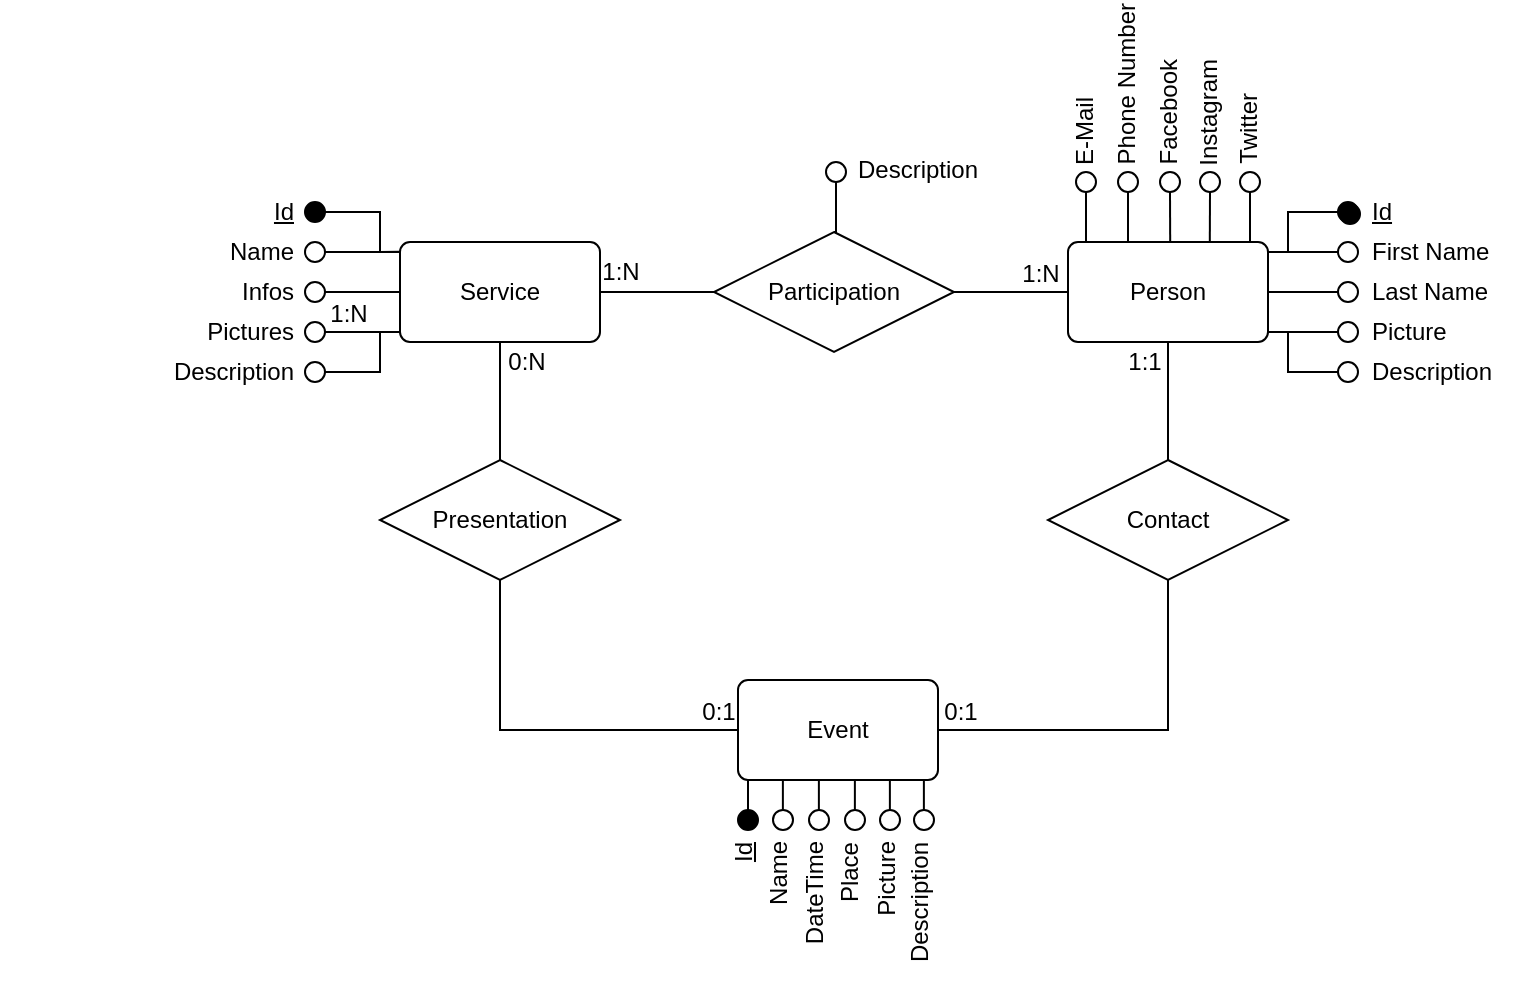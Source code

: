 <mxfile version="12.9.13" type="github">
  <diagram id="yY8FP1khCgJvJXXbFNSa" name="Page-1">
    <mxGraphModel dx="1367" dy="301" grid="1" gridSize="1" guides="1" tooltips="1" connect="1" arrows="1" fold="1" page="1" pageScale="1" pageWidth="850" pageHeight="1100" math="0" shadow="0">
      <root>
        <mxCell id="0" />
        <mxCell id="1" parent="0" />
        <mxCell id="Hg1yuA1bv0Kx8vVud3k1-56" value="" style="group" parent="1" vertex="1" connectable="0">
          <mxGeometry x="384" y="370" width="230" height="100" as="geometry" />
        </mxCell>
        <mxCell id="Hg1yuA1bv0Kx8vVud3k1-54" value="" style="group" parent="Hg1yuA1bv0Kx8vVud3k1-56" vertex="1" connectable="0">
          <mxGeometry width="230" height="100" as="geometry" />
        </mxCell>
        <mxCell id="Hg1yuA1bv0Kx8vVud3k1-52" value="" style="group;container=1;" parent="Hg1yuA1bv0Kx8vVud3k1-54" vertex="1" connectable="0">
          <mxGeometry width="230" height="100" as="geometry" />
        </mxCell>
        <mxCell id="Hg1yuA1bv0Kx8vVud3k1-2" value="Person" style="rounded=1;arcSize=10;whiteSpace=wrap;html=1;align=center;" parent="Hg1yuA1bv0Kx8vVud3k1-52" vertex="1">
          <mxGeometry y="25" width="100" height="50" as="geometry" />
        </mxCell>
        <mxCell id="Hg1yuA1bv0Kx8vVud3k1-50" value="" style="group" parent="Hg1yuA1bv0Kx8vVud3k1-52" vertex="1" connectable="0">
          <mxGeometry x="100" width="130" height="100" as="geometry" />
        </mxCell>
        <mxCell id="Hg1yuA1bv0Kx8vVud3k1-48" value="" style="group" parent="Hg1yuA1bv0Kx8vVud3k1-50" vertex="1" connectable="0">
          <mxGeometry x="35" width="95" height="100" as="geometry" />
        </mxCell>
        <mxCell id="Hg1yuA1bv0Kx8vVud3k1-33" value="" style="group" parent="Hg1yuA1bv0Kx8vVud3k1-48" vertex="1" connectable="0">
          <mxGeometry y="40" width="85" height="20" as="geometry" />
        </mxCell>
        <mxCell id="Hg1yuA1bv0Kx8vVud3k1-23" value="" style="ellipse;whiteSpace=wrap;html=1;aspect=fixed;" parent="Hg1yuA1bv0Kx8vVud3k1-33" vertex="1">
          <mxGeometry y="5" width="10" height="10" as="geometry" />
        </mxCell>
        <mxCell id="Hg1yuA1bv0Kx8vVud3k1-24" value="Last Name" style="text;html=1;align=left;verticalAlign=middle;resizable=0;points=[];autosize=1;" parent="Hg1yuA1bv0Kx8vVud3k1-33" vertex="1">
          <mxGeometry x="15" y="1" width="67" height="18" as="geometry" />
        </mxCell>
        <mxCell id="Hg1yuA1bv0Kx8vVud3k1-37" value="" style="group" parent="Hg1yuA1bv0Kx8vVud3k1-48" vertex="1" connectable="0">
          <mxGeometry y="60" width="85" height="20" as="geometry" />
        </mxCell>
        <mxCell id="Hg1yuA1bv0Kx8vVud3k1-25" value="" style="ellipse;whiteSpace=wrap;html=1;aspect=fixed;" parent="Hg1yuA1bv0Kx8vVud3k1-37" vertex="1">
          <mxGeometry y="5" width="10" height="10" as="geometry" />
        </mxCell>
        <mxCell id="Hg1yuA1bv0Kx8vVud3k1-27" value="Picture" style="text;html=1;align=left;verticalAlign=middle;resizable=0;points=[];autosize=1;" parent="Hg1yuA1bv0Kx8vVud3k1-37" vertex="1">
          <mxGeometry x="15" y="1" width="47" height="18" as="geometry" />
        </mxCell>
        <mxCell id="Hg1yuA1bv0Kx8vVud3k1-38" value="" style="group" parent="Hg1yuA1bv0Kx8vVud3k1-48" vertex="1" connectable="0">
          <mxGeometry y="80" width="95" height="20" as="geometry" />
        </mxCell>
        <mxCell id="Hg1yuA1bv0Kx8vVud3k1-28" value="" style="ellipse;whiteSpace=wrap;html=1;aspect=fixed;" parent="Hg1yuA1bv0Kx8vVud3k1-38" vertex="1">
          <mxGeometry y="5" width="10" height="10" as="geometry" />
        </mxCell>
        <mxCell id="Hg1yuA1bv0Kx8vVud3k1-29" value="Description" style="text;html=1;align=left;verticalAlign=middle;resizable=0;points=[];autosize=1;" parent="Hg1yuA1bv0Kx8vVud3k1-38" vertex="1">
          <mxGeometry x="15" width="80" height="20" as="geometry" />
        </mxCell>
        <mxCell id="Hg1yuA1bv0Kx8vVud3k1-55" value="" style="group" parent="Hg1yuA1bv0Kx8vVud3k1-48" vertex="1" connectable="0">
          <mxGeometry width="84" height="40" as="geometry" />
        </mxCell>
        <mxCell id="Hg1yuA1bv0Kx8vVud3k1-31" value="" style="group" parent="Hg1yuA1bv0Kx8vVud3k1-55" vertex="1" connectable="0">
          <mxGeometry width="45" height="20" as="geometry" />
        </mxCell>
        <mxCell id="Hg1yuA1bv0Kx8vVud3k1-9" value="&lt;u&gt;Id&lt;/u&gt;" style="text;html=1;align=left;verticalAlign=middle;resizable=0;points=[];autosize=1;" parent="Hg1yuA1bv0Kx8vVud3k1-31" vertex="1">
          <mxGeometry x="15" width="30" height="20" as="geometry" />
        </mxCell>
        <mxCell id="Hg1yuA1bv0Kx8vVud3k1-6" value="" style="ellipse;whiteSpace=wrap;html=1;aspect=fixed;fillColor=#000000;" parent="Hg1yuA1bv0Kx8vVud3k1-31" vertex="1">
          <mxGeometry y="5" width="10" height="10" as="geometry" />
        </mxCell>
        <mxCell id="Hg1yuA1bv0Kx8vVud3k1-32" value="" style="group" parent="Hg1yuA1bv0Kx8vVud3k1-55" vertex="1" connectable="0">
          <mxGeometry y="20" width="84" height="20" as="geometry" />
        </mxCell>
        <mxCell id="Hg1yuA1bv0Kx8vVud3k1-20" value="" style="ellipse;whiteSpace=wrap;html=1;aspect=fixed;" parent="Hg1yuA1bv0Kx8vVud3k1-32" vertex="1">
          <mxGeometry y="5" width="10" height="10" as="geometry" />
        </mxCell>
        <mxCell id="Hg1yuA1bv0Kx8vVud3k1-21" value="First Name" style="text;html=1;align=left;verticalAlign=middle;resizable=0;points=[];autosize=1;" parent="Hg1yuA1bv0Kx8vVud3k1-32" vertex="1">
          <mxGeometry x="15" y="1" width="69" height="18" as="geometry" />
        </mxCell>
        <mxCell id="Hg1yuA1bv0Kx8vVud3k1-49" value="" style="group" parent="Hg1yuA1bv0Kx8vVud3k1-50" vertex="1" connectable="0">
          <mxGeometry y="10" width="35.0" height="80" as="geometry" />
        </mxCell>
        <mxCell id="Hg1yuA1bv0Kx8vVud3k1-44" value="" style="endArrow=none;html=1;rounded=0;exitX=1;exitY=0.5;exitDx=0;exitDy=0;entryX=0;entryY=0.5;entryDx=0;entryDy=0;" parent="Hg1yuA1bv0Kx8vVud3k1-49" edge="1">
          <mxGeometry relative="1" as="geometry">
            <mxPoint y="59.96" as="sourcePoint" />
            <mxPoint x="35.0" y="59.96" as="targetPoint" />
          </mxGeometry>
        </mxCell>
        <mxCell id="Hg1yuA1bv0Kx8vVud3k1-30" value="" style="endArrow=none;html=1;rounded=0;entryX=0;entryY=0.5;entryDx=0;entryDy=0;exitX=1.001;exitY=0.1;exitDx=0;exitDy=0;exitPerimeter=0;" parent="Hg1yuA1bv0Kx8vVud3k1-52" source="Hg1yuA1bv0Kx8vVud3k1-2" target="Hg1yuA1bv0Kx8vVud3k1-6" edge="1">
          <mxGeometry relative="1" as="geometry">
            <mxPoint x="-10" y="105" as="sourcePoint" />
            <mxPoint x="120" y="5" as="targetPoint" />
            <Array as="points">
              <mxPoint x="110" y="30" />
              <mxPoint x="110" y="10" />
            </Array>
          </mxGeometry>
        </mxCell>
        <mxCell id="Hg1yuA1bv0Kx8vVud3k1-39" value="" style="endArrow=none;html=1;rounded=0;exitX=1.001;exitY=0.101;exitDx=0;exitDy=0;exitPerimeter=0;entryX=0;entryY=0.5;entryDx=0;entryDy=0;" parent="Hg1yuA1bv0Kx8vVud3k1-52" source="Hg1yuA1bv0Kx8vVud3k1-2" target="Hg1yuA1bv0Kx8vVud3k1-20" edge="1">
          <mxGeometry relative="1" as="geometry">
            <mxPoint x="110" y="45" as="sourcePoint" />
            <mxPoint x="134" y="30" as="targetPoint" />
            <Array as="points">
              <mxPoint x="110" y="30" />
            </Array>
          </mxGeometry>
        </mxCell>
        <mxCell id="Hg1yuA1bv0Kx8vVud3k1-43" value="" style="endArrow=none;html=1;rounded=0;exitX=1;exitY=0.5;exitDx=0;exitDy=0;entryX=0;entryY=0.5;entryDx=0;entryDy=0;" parent="Hg1yuA1bv0Kx8vVud3k1-52" source="Hg1yuA1bv0Kx8vVud3k1-2" target="Hg1yuA1bv0Kx8vVud3k1-23" edge="1">
          <mxGeometry relative="1" as="geometry">
            <mxPoint x="109.6" y="39.95" as="sourcePoint" />
            <mxPoint x="145.0" y="40" as="targetPoint" />
          </mxGeometry>
        </mxCell>
        <mxCell id="Hg1yuA1bv0Kx8vVud3k1-45" value="" style="endArrow=none;html=1;rounded=0;entryX=0;entryY=0.5;entryDx=0;entryDy=0;exitX=1;exitY=0.899;exitDx=0;exitDy=0;exitPerimeter=0;" parent="Hg1yuA1bv0Kx8vVud3k1-52" source="Hg1yuA1bv0Kx8vVud3k1-2" target="Hg1yuA1bv0Kx8vVud3k1-28" edge="1">
          <mxGeometry relative="1" as="geometry">
            <mxPoint x="120" y="75" as="sourcePoint" />
            <mxPoint x="145.0" y="79.96" as="targetPoint" />
            <Array as="points">
              <mxPoint x="110" y="70" />
              <mxPoint x="110" y="90" />
            </Array>
          </mxGeometry>
        </mxCell>
        <mxCell id="Hg1yuA1bv0Kx8vVud3k1-118" value="" style="group" parent="1" vertex="1" connectable="0">
          <mxGeometry x="-150" y="370" width="230" height="100" as="geometry" />
        </mxCell>
        <mxCell id="Hg1yuA1bv0Kx8vVud3k1-89" value="" style="group" parent="Hg1yuA1bv0Kx8vVud3k1-118" vertex="1" connectable="0">
          <mxGeometry width="230" height="100" as="geometry" />
        </mxCell>
        <mxCell id="Hg1yuA1bv0Kx8vVud3k1-90" value="" style="group" parent="Hg1yuA1bv0Kx8vVud3k1-89" vertex="1" connectable="0">
          <mxGeometry width="230" height="100" as="geometry" />
        </mxCell>
        <mxCell id="Hg1yuA1bv0Kx8vVud3k1-142" value="" style="group" parent="Hg1yuA1bv0Kx8vVud3k1-90" vertex="1" connectable="0">
          <mxGeometry x="67.5" width="95" height="100" as="geometry" />
        </mxCell>
        <mxCell id="Hg1yuA1bv0Kx8vVud3k1-127" value="" style="group" parent="Hg1yuA1bv0Kx8vVud3k1-142" vertex="1" connectable="0">
          <mxGeometry width="95" height="100" as="geometry" />
        </mxCell>
        <mxCell id="Hg1yuA1bv0Kx8vVud3k1-126" value="" style="group" parent="Hg1yuA1bv0Kx8vVud3k1-127" vertex="1" connectable="0">
          <mxGeometry y="80" width="95" height="20" as="geometry" />
        </mxCell>
        <mxCell id="Hg1yuA1bv0Kx8vVud3k1-102" value="" style="ellipse;whiteSpace=wrap;html=1;aspect=fixed;" parent="Hg1yuA1bv0Kx8vVud3k1-126" vertex="1">
          <mxGeometry x="85" y="5" width="10" height="10" as="geometry" />
        </mxCell>
        <mxCell id="Hg1yuA1bv0Kx8vVud3k1-103" value="Description" style="text;html=1;align=right;verticalAlign=middle;resizable=0;points=[];autosize=1;" parent="Hg1yuA1bv0Kx8vVud3k1-126" vertex="1">
          <mxGeometry width="80" height="20" as="geometry" />
        </mxCell>
        <mxCell id="Hg1yuA1bv0Kx8vVud3k1-141" value="" style="group" parent="Hg1yuA1bv0Kx8vVud3k1-127" vertex="1" connectable="0">
          <mxGeometry x="20" width="75" height="80" as="geometry" />
        </mxCell>
        <mxCell id="Hg1yuA1bv0Kx8vVud3k1-122" value="" style="group" parent="Hg1yuA1bv0Kx8vVud3k1-141" vertex="1" connectable="0">
          <mxGeometry x="10" y="20" width="65" height="20" as="geometry" />
        </mxCell>
        <mxCell id="Hg1yuA1bv0Kx8vVud3k1-110" value="Name" style="text;html=1;align=right;verticalAlign=middle;resizable=0;points=[];autosize=1;" parent="Hg1yuA1bv0Kx8vVud3k1-122" vertex="1">
          <mxGeometry width="50" height="20" as="geometry" />
        </mxCell>
        <mxCell id="Hg1yuA1bv0Kx8vVud3k1-140" value="" style="group" parent="Hg1yuA1bv0Kx8vVud3k1-122" vertex="1" connectable="0">
          <mxGeometry x="55" y="5" width="10" height="10" as="geometry" />
        </mxCell>
        <mxCell id="Hg1yuA1bv0Kx8vVud3k1-109" value="" style="ellipse;whiteSpace=wrap;html=1;aspect=fixed;" parent="Hg1yuA1bv0Kx8vVud3k1-140" vertex="1">
          <mxGeometry width="10" height="10" as="geometry" />
        </mxCell>
        <mxCell id="Hg1yuA1bv0Kx8vVud3k1-125" value="" style="group" parent="Hg1yuA1bv0Kx8vVud3k1-141" vertex="1" connectable="0">
          <mxGeometry y="60" width="75" height="20" as="geometry" />
        </mxCell>
        <mxCell id="Hg1yuA1bv0Kx8vVud3k1-99" value="" style="ellipse;whiteSpace=wrap;html=1;aspect=fixed;" parent="Hg1yuA1bv0Kx8vVud3k1-125" vertex="1">
          <mxGeometry x="65" y="5" width="10" height="10" as="geometry" />
        </mxCell>
        <mxCell id="Hg1yuA1bv0Kx8vVud3k1-100" value="Pictures" style="text;html=1;align=right;verticalAlign=middle;resizable=0;points=[];autosize=1;" parent="Hg1yuA1bv0Kx8vVud3k1-125" vertex="1">
          <mxGeometry width="60" height="20" as="geometry" />
        </mxCell>
        <mxCell id="Hg1yuA1bv0Kx8vVud3k1-137" value="" style="group" parent="Hg1yuA1bv0Kx8vVud3k1-141" vertex="1" connectable="0">
          <mxGeometry x="20" width="55" height="60" as="geometry" />
        </mxCell>
        <mxCell id="Hg1yuA1bv0Kx8vVud3k1-121" value="" style="group" parent="Hg1yuA1bv0Kx8vVud3k1-137" vertex="1" connectable="0">
          <mxGeometry x="10" width="45" height="20" as="geometry" />
        </mxCell>
        <mxCell id="Hg1yuA1bv0Kx8vVud3k1-106" value="&lt;u&gt;Id&lt;/u&gt;" style="text;html=1;align=right;verticalAlign=middle;resizable=0;points=[];autosize=1;" parent="Hg1yuA1bv0Kx8vVud3k1-121" vertex="1">
          <mxGeometry width="30" height="20" as="geometry" />
        </mxCell>
        <mxCell id="Hg1yuA1bv0Kx8vVud3k1-107" value="" style="ellipse;whiteSpace=wrap;html=1;aspect=fixed;fillColor=#000000;" parent="Hg1yuA1bv0Kx8vVud3k1-121" vertex="1">
          <mxGeometry x="35" y="5" width="10" height="10" as="geometry" />
        </mxCell>
        <mxCell id="Hg1yuA1bv0Kx8vVud3k1-123" value="" style="group" parent="Hg1yuA1bv0Kx8vVud3k1-137" vertex="1" connectable="0">
          <mxGeometry y="40" width="55" height="20" as="geometry" />
        </mxCell>
        <mxCell id="Hg1yuA1bv0Kx8vVud3k1-96" value="" style="ellipse;whiteSpace=wrap;html=1;aspect=fixed;" parent="Hg1yuA1bv0Kx8vVud3k1-123" vertex="1">
          <mxGeometry x="45" y="5" width="10" height="10" as="geometry" />
        </mxCell>
        <mxCell id="Hg1yuA1bv0Kx8vVud3k1-97" value="Infos" style="text;html=1;align=right;verticalAlign=middle;resizable=0;points=[];autosize=1;" parent="Hg1yuA1bv0Kx8vVud3k1-123" vertex="1">
          <mxGeometry width="40" height="20" as="geometry" />
        </mxCell>
        <mxCell id="Hg1yuA1bv0Kx8vVud3k1-92" value="Service" style="rounded=1;arcSize=10;whiteSpace=wrap;html=1;align=center;" parent="1" vertex="1">
          <mxGeometry x="50" y="395" width="100" height="50" as="geometry" />
        </mxCell>
        <mxCell id="Hg1yuA1bv0Kx8vVud3k1-129" value="" style="endArrow=none;html=1;rounded=0;exitX=1;exitY=0.5;exitDx=0;exitDy=0;entryX=0;entryY=0.1;entryDx=0;entryDy=0;entryPerimeter=0;" parent="1" source="Hg1yuA1bv0Kx8vVud3k1-109" target="Hg1yuA1bv0Kx8vVud3k1-92" edge="1">
          <mxGeometry relative="1" as="geometry">
            <mxPoint x="10" y="410" as="sourcePoint" />
            <mxPoint x="40" y="400" as="targetPoint" />
          </mxGeometry>
        </mxCell>
        <mxCell id="Hg1yuA1bv0Kx8vVud3k1-131" value="" style="endArrow=none;html=1;rounded=0;entryX=0;entryY=0.5;entryDx=0;entryDy=0;exitX=1;exitY=0.5;exitDx=0;exitDy=0;" parent="1" source="Hg1yuA1bv0Kx8vVud3k1-96" target="Hg1yuA1bv0Kx8vVud3k1-92" edge="1">
          <mxGeometry relative="1" as="geometry">
            <mxPoint x="-5" y="420" as="sourcePoint" />
            <mxPoint x="55" y="419.93" as="targetPoint" />
          </mxGeometry>
        </mxCell>
        <mxCell id="Hg1yuA1bv0Kx8vVud3k1-135" value="" style="endArrow=none;html=1;rounded=0;exitX=1;exitY=0.5;exitDx=0;exitDy=0;horizontal=0;entryX=0;entryY=0.899;entryDx=0;entryDy=0;entryPerimeter=0;" parent="1" source="Hg1yuA1bv0Kx8vVud3k1-102" target="Hg1yuA1bv0Kx8vVud3k1-92" edge="1">
          <mxGeometry relative="1" as="geometry">
            <mxPoint x="10" y="460" as="sourcePoint" />
            <mxPoint x="50" y="450" as="targetPoint" />
            <Array as="points">
              <mxPoint x="40" y="460" />
              <mxPoint x="40" y="440" />
            </Array>
          </mxGeometry>
        </mxCell>
        <mxCell id="Hg1yuA1bv0Kx8vVud3k1-132" value="" style="endArrow=none;html=1;rounded=0;exitX=1;exitY=0.5;exitDx=0;exitDy=0;" parent="1" source="Hg1yuA1bv0Kx8vVud3k1-99" edge="1">
          <mxGeometry relative="1" as="geometry">
            <mxPoint x="-5" y="440" as="sourcePoint" />
            <mxPoint x="40" y="440" as="targetPoint" />
          </mxGeometry>
        </mxCell>
        <mxCell id="F1gf2Cr57VOTkDUYjZcg-66" value="1:N" style="text;html=1;align=center;verticalAlign=middle;resizable=0;points=[];labelBackgroundColor=#ffffff;" parent="Hg1yuA1bv0Kx8vVud3k1-132" vertex="1" connectable="0">
          <mxGeometry x="-0.345" relative="1" as="geometry">
            <mxPoint x="2.5" y="-9" as="offset" />
          </mxGeometry>
        </mxCell>
        <mxCell id="Hg1yuA1bv0Kx8vVud3k1-139" value="" style="endArrow=none;html=1;rounded=0;exitX=1;exitY=0.5;exitDx=0;exitDy=0;entryX=-0.002;entryY=0.097;entryDx=0;entryDy=0;entryPerimeter=0;" parent="1" source="Hg1yuA1bv0Kx8vVud3k1-107" target="Hg1yuA1bv0Kx8vVud3k1-92" edge="1">
          <mxGeometry relative="1" as="geometry">
            <mxPoint x="20" y="380" as="sourcePoint" />
            <mxPoint x="180" y="380" as="targetPoint" />
            <Array as="points">
              <mxPoint x="40" y="380" />
              <mxPoint x="40" y="400" />
            </Array>
          </mxGeometry>
        </mxCell>
        <mxCell id="F1gf2Cr57VOTkDUYjZcg-46" style="edgeStyle=orthogonalEdgeStyle;rounded=0;orthogonalLoop=1;jettySize=auto;html=1;exitX=1;exitY=0.5;exitDx=0;exitDy=0;entryX=0;entryY=0.5;entryDx=0;entryDy=0;endArrow=none;endFill=0;" parent="1" source="F1gf2Cr57VOTkDUYjZcg-40" target="Hg1yuA1bv0Kx8vVud3k1-2" edge="1">
          <mxGeometry relative="1" as="geometry" />
        </mxCell>
        <mxCell id="F1gf2Cr57VOTkDUYjZcg-49" value="1:N" style="text;html=1;align=center;verticalAlign=middle;resizable=0;points=[];labelBackgroundColor=#ffffff;" parent="F1gf2Cr57VOTkDUYjZcg-46" vertex="1" connectable="0">
          <mxGeometry x="0.395" relative="1" as="geometry">
            <mxPoint x="2.25" y="-9" as="offset" />
          </mxGeometry>
        </mxCell>
        <mxCell id="F1gf2Cr57VOTkDUYjZcg-47" style="edgeStyle=orthogonalEdgeStyle;rounded=0;orthogonalLoop=1;jettySize=auto;html=1;exitX=0;exitY=0.5;exitDx=0;exitDy=0;entryX=1;entryY=0.5;entryDx=0;entryDy=0;endArrow=none;endFill=0;" parent="1" source="F1gf2Cr57VOTkDUYjZcg-40" target="Hg1yuA1bv0Kx8vVud3k1-92" edge="1">
          <mxGeometry relative="1" as="geometry" />
        </mxCell>
        <mxCell id="F1gf2Cr57VOTkDUYjZcg-52" value="1:N" style="text;html=1;align=center;verticalAlign=middle;resizable=0;points=[];labelBackgroundColor=#ffffff;" parent="F1gf2Cr57VOTkDUYjZcg-47" vertex="1" connectable="0">
          <mxGeometry x="0.175" relative="1" as="geometry">
            <mxPoint x="-13.5" y="-10" as="offset" />
          </mxGeometry>
        </mxCell>
        <mxCell id="iSLVSEU4eDrQ1vTNt0Q3-5" style="edgeStyle=orthogonalEdgeStyle;rounded=0;orthogonalLoop=1;jettySize=auto;html=1;exitX=0.5;exitY=0;exitDx=0;exitDy=0;entryX=0.5;entryY=1;entryDx=0;entryDy=0;endArrow=none;endFill=0;" edge="1" parent="1" source="F1gf2Cr57VOTkDUYjZcg-40" target="iSLVSEU4eDrQ1vTNt0Q3-3">
          <mxGeometry relative="1" as="geometry" />
        </mxCell>
        <mxCell id="F1gf2Cr57VOTkDUYjZcg-40" value="Participation" style="shape=rhombus;perimeter=rhombusPerimeter;whiteSpace=wrap;html=1;align=center;" parent="1" vertex="1">
          <mxGeometry x="207" y="390" width="120" height="60" as="geometry" />
        </mxCell>
        <mxCell id="F1gf2Cr57VOTkDUYjZcg-35" value="&lt;u&gt;Id&lt;/u&gt;" style="text;html=1;align=right;verticalAlign=middle;resizable=0;points=[];autosize=1;rotation=270;" parent="1" vertex="1">
          <mxGeometry x="212" y="694" width="20" height="20" as="geometry" />
        </mxCell>
        <mxCell id="F1gf2Cr57VOTkDUYjZcg-36" value="Name" style="text;html=1;align=right;verticalAlign=middle;resizable=0;points=[];autosize=1;rotation=270;" parent="1" vertex="1">
          <mxGeometry x="214.5" y="708.95" width="50" height="20" as="geometry" />
        </mxCell>
        <mxCell id="F1gf2Cr57VOTkDUYjZcg-37" value="DateTime" style="text;html=1;align=right;verticalAlign=middle;resizable=0;points=[];autosize=1;rotation=270;" parent="1" vertex="1">
          <mxGeometry x="226" y="716" width="63" height="19" as="geometry" />
        </mxCell>
        <mxCell id="F1gf2Cr57VOTkDUYjZcg-38" value="Place" style="text;html=1;align=right;verticalAlign=middle;resizable=0;points=[];autosize=1;rotation=270;" parent="1" vertex="1">
          <mxGeometry x="254.5" y="705" width="41" height="19" as="geometry" />
        </mxCell>
        <mxCell id="F1gf2Cr57VOTkDUYjZcg-39" value="Picture" style="text;html=1;align=right;verticalAlign=middle;resizable=0;points=[];autosize=1;rotation=270;" parent="1" vertex="1">
          <mxGeometry x="269" y="708" width="48" height="19" as="geometry" />
        </mxCell>
        <mxCell id="F1gf2Cr57VOTkDUYjZcg-54" style="edgeStyle=orthogonalEdgeStyle;rounded=0;orthogonalLoop=1;jettySize=auto;html=1;exitX=0.5;exitY=0;exitDx=0;exitDy=0;entryX=0.5;entryY=1;entryDx=0;entryDy=0;endArrow=none;endFill=0;" parent="1" source="F1gf2Cr57VOTkDUYjZcg-53" target="Hg1yuA1bv0Kx8vVud3k1-92" edge="1">
          <mxGeometry relative="1" as="geometry" />
        </mxCell>
        <mxCell id="F1gf2Cr57VOTkDUYjZcg-56" value="0:N" style="text;html=1;align=center;verticalAlign=middle;resizable=0;points=[];labelBackgroundColor=#ffffff;" parent="F1gf2Cr57VOTkDUYjZcg-54" vertex="1" connectable="0">
          <mxGeometry x="0.449" relative="1" as="geometry">
            <mxPoint x="13" y="-7.25" as="offset" />
          </mxGeometry>
        </mxCell>
        <mxCell id="F1gf2Cr57VOTkDUYjZcg-55" style="edgeStyle=orthogonalEdgeStyle;rounded=0;orthogonalLoop=1;jettySize=auto;html=1;exitX=0.5;exitY=1;exitDx=0;exitDy=0;entryX=0;entryY=0.5;entryDx=0;entryDy=0;endArrow=none;endFill=0;" parent="1" source="F1gf2Cr57VOTkDUYjZcg-53" target="F1gf2Cr57VOTkDUYjZcg-4" edge="1">
          <mxGeometry relative="1" as="geometry" />
        </mxCell>
        <mxCell id="F1gf2Cr57VOTkDUYjZcg-57" value="0:1" style="text;html=1;align=center;verticalAlign=middle;resizable=0;points=[];labelBackgroundColor=#ffffff;" parent="F1gf2Cr57VOTkDUYjZcg-55" vertex="1" connectable="0">
          <mxGeometry x="0.467" y="-1" relative="1" as="geometry">
            <mxPoint x="40.75" y="-10" as="offset" />
          </mxGeometry>
        </mxCell>
        <mxCell id="F1gf2Cr57VOTkDUYjZcg-53" value="Presentation" style="shape=rhombus;perimeter=rhombusPerimeter;whiteSpace=wrap;html=1;align=center;" parent="1" vertex="1">
          <mxGeometry x="40" y="504" width="120" height="60" as="geometry" />
        </mxCell>
        <mxCell id="F1gf2Cr57VOTkDUYjZcg-59" style="edgeStyle=orthogonalEdgeStyle;rounded=0;orthogonalLoop=1;jettySize=auto;html=1;exitX=0.5;exitY=0;exitDx=0;exitDy=0;endArrow=none;endFill=0;" parent="1" source="F1gf2Cr57VOTkDUYjZcg-58" target="Hg1yuA1bv0Kx8vVud3k1-2" edge="1">
          <mxGeometry relative="1" as="geometry" />
        </mxCell>
        <mxCell id="F1gf2Cr57VOTkDUYjZcg-62" value="1:1" style="text;html=1;align=center;verticalAlign=middle;resizable=0;points=[];labelBackgroundColor=#ffffff;" parent="F1gf2Cr57VOTkDUYjZcg-59" vertex="1" connectable="0">
          <mxGeometry x="0.331" relative="1" as="geometry">
            <mxPoint x="-12" y="-9.75" as="offset" />
          </mxGeometry>
        </mxCell>
        <mxCell id="F1gf2Cr57VOTkDUYjZcg-60" style="edgeStyle=orthogonalEdgeStyle;rounded=0;orthogonalLoop=1;jettySize=auto;html=1;exitX=0.5;exitY=1;exitDx=0;exitDy=0;entryX=1;entryY=0.5;entryDx=0;entryDy=0;endArrow=none;endFill=0;" parent="1" source="F1gf2Cr57VOTkDUYjZcg-58" target="F1gf2Cr57VOTkDUYjZcg-4" edge="1">
          <mxGeometry relative="1" as="geometry" />
        </mxCell>
        <mxCell id="F1gf2Cr57VOTkDUYjZcg-61" value="0:1" style="text;html=1;align=center;verticalAlign=middle;resizable=0;points=[];labelBackgroundColor=#ffffff;" parent="F1gf2Cr57VOTkDUYjZcg-60" vertex="1" connectable="0">
          <mxGeometry x="0.732" y="1" relative="1" as="geometry">
            <mxPoint x="-14.5" y="-10" as="offset" />
          </mxGeometry>
        </mxCell>
        <mxCell id="F1gf2Cr57VOTkDUYjZcg-58" value="Contact" style="shape=rhombus;perimeter=rhombusPerimeter;whiteSpace=wrap;html=1;align=center;" parent="1" vertex="1">
          <mxGeometry x="374" y="504" width="120" height="60" as="geometry" />
        </mxCell>
        <mxCell id="F1gf2Cr57VOTkDUYjZcg-4" value="Event" style="rounded=1;arcSize=10;whiteSpace=wrap;html=1;align=center;" parent="1" vertex="1">
          <mxGeometry x="219" y="614" width="100" height="50" as="geometry" />
        </mxCell>
        <mxCell id="F1gf2Cr57VOTkDUYjZcg-19" value="" style="ellipse;whiteSpace=wrap;html=1;aspect=fixed;fillColor=#000000;" parent="1" vertex="1">
          <mxGeometry x="219" y="679" width="10" height="10" as="geometry" />
        </mxCell>
        <mxCell id="F1gf2Cr57VOTkDUYjZcg-21" value="" style="ellipse;whiteSpace=wrap;html=1;aspect=fixed;" parent="1" vertex="1">
          <mxGeometry x="236.5" y="678.95" width="10" height="10" as="geometry" />
        </mxCell>
        <mxCell id="F1gf2Cr57VOTkDUYjZcg-8" value="" style="ellipse;whiteSpace=wrap;html=1;aspect=fixed;" parent="1" vertex="1">
          <mxGeometry x="254.5" y="679" width="10" height="10" as="geometry" />
        </mxCell>
        <mxCell id="F1gf2Cr57VOTkDUYjZcg-11" value="" style="ellipse;whiteSpace=wrap;html=1;aspect=fixed;" parent="1" vertex="1">
          <mxGeometry x="272.5" y="679" width="10" height="10" as="geometry" />
        </mxCell>
        <mxCell id="F1gf2Cr57VOTkDUYjZcg-14" value="" style="ellipse;whiteSpace=wrap;html=1;aspect=fixed;" parent="1" vertex="1">
          <mxGeometry x="290" y="679" width="10" height="10" as="geometry" />
        </mxCell>
        <mxCell id="F1gf2Cr57VOTkDUYjZcg-30" value="" style="endArrow=none;html=1;rounded=0;exitX=0.05;exitY=1.001;exitDx=0;exitDy=0;exitPerimeter=0;entryX=0.5;entryY=0;entryDx=0;entryDy=0;" parent="1" source="F1gf2Cr57VOTkDUYjZcg-4" target="F1gf2Cr57VOTkDUYjZcg-19" edge="1">
          <mxGeometry relative="1" as="geometry">
            <mxPoint x="139" y="679" as="sourcePoint" />
            <mxPoint x="299" y="679" as="targetPoint" />
          </mxGeometry>
        </mxCell>
        <mxCell id="F1gf2Cr57VOTkDUYjZcg-31" value="" style="endArrow=none;html=1;rounded=0;exitX=0.05;exitY=1.001;exitDx=0;exitDy=0;exitPerimeter=0;entryX=0.5;entryY=0;entryDx=0;entryDy=0;" parent="1" edge="1">
          <mxGeometry relative="1" as="geometry">
            <mxPoint x="241.44" y="664" as="sourcePoint" />
            <mxPoint x="241.44" y="678.95" as="targetPoint" />
          </mxGeometry>
        </mxCell>
        <mxCell id="F1gf2Cr57VOTkDUYjZcg-32" value="" style="endArrow=none;html=1;rounded=0;exitX=0.05;exitY=1.001;exitDx=0;exitDy=0;exitPerimeter=0;entryX=0.5;entryY=0;entryDx=0;entryDy=0;" parent="1" edge="1">
          <mxGeometry relative="1" as="geometry">
            <mxPoint x="259.44" y="664" as="sourcePoint" />
            <mxPoint x="259.44" y="678.95" as="targetPoint" />
          </mxGeometry>
        </mxCell>
        <mxCell id="F1gf2Cr57VOTkDUYjZcg-33" value="" style="endArrow=none;html=1;rounded=0;exitX=0.05;exitY=1.001;exitDx=0;exitDy=0;exitPerimeter=0;entryX=0.5;entryY=0;entryDx=0;entryDy=0;" parent="1" edge="1">
          <mxGeometry relative="1" as="geometry">
            <mxPoint x="277.44" y="664" as="sourcePoint" />
            <mxPoint x="277.44" y="678.95" as="targetPoint" />
          </mxGeometry>
        </mxCell>
        <mxCell id="F1gf2Cr57VOTkDUYjZcg-34" value="" style="endArrow=none;html=1;rounded=0;exitX=0.05;exitY=1.001;exitDx=0;exitDy=0;exitPerimeter=0;entryX=0.5;entryY=0;entryDx=0;entryDy=0;" parent="1" edge="1">
          <mxGeometry relative="1" as="geometry">
            <mxPoint x="294.94" y="664" as="sourcePoint" />
            <mxPoint x="294.94" y="678.95" as="targetPoint" />
          </mxGeometry>
        </mxCell>
        <mxCell id="iSLVSEU4eDrQ1vTNt0Q3-2" value="" style="group" vertex="1" connectable="0" parent="1">
          <mxGeometry x="263" y="350" width="86" height="20" as="geometry" />
        </mxCell>
        <mxCell id="iSLVSEU4eDrQ1vTNt0Q3-3" value="" style="ellipse;whiteSpace=wrap;html=1;aspect=fixed;" vertex="1" parent="iSLVSEU4eDrQ1vTNt0Q3-2">
          <mxGeometry y="5" width="10" height="10" as="geometry" />
        </mxCell>
        <mxCell id="iSLVSEU4eDrQ1vTNt0Q3-4" value="Description" style="text;html=1;align=left;verticalAlign=middle;resizable=0;points=[];autosize=1;" vertex="1" parent="iSLVSEU4eDrQ1vTNt0Q3-2">
          <mxGeometry x="14" y="-1" width="71" height="19" as="geometry" />
        </mxCell>
        <mxCell id="iSLVSEU4eDrQ1vTNt0Q3-6" value="Description" style="text;html=1;align=right;verticalAlign=middle;resizable=0;points=[];autosize=1;rotation=270;" vertex="1" parent="1">
          <mxGeometry x="275" y="720" width="70" height="18" as="geometry" />
        </mxCell>
        <mxCell id="iSLVSEU4eDrQ1vTNt0Q3-7" value="" style="ellipse;whiteSpace=wrap;html=1;aspect=fixed;" vertex="1" parent="1">
          <mxGeometry x="307" y="679" width="10" height="10" as="geometry" />
        </mxCell>
        <mxCell id="iSLVSEU4eDrQ1vTNt0Q3-8" value="" style="endArrow=none;html=1;rounded=0;exitX=0.05;exitY=1.001;exitDx=0;exitDy=0;exitPerimeter=0;entryX=0.5;entryY=0;entryDx=0;entryDy=0;" edge="1" parent="1">
          <mxGeometry relative="1" as="geometry">
            <mxPoint x="311.94" y="664" as="sourcePoint" />
            <mxPoint x="311.94" y="678.95" as="targetPoint" />
          </mxGeometry>
        </mxCell>
        <mxCell id="iSLVSEU4eDrQ1vTNt0Q3-11" value="" style="ellipse;whiteSpace=wrap;html=1;aspect=fixed;fillColor=#000000;" vertex="1" parent="1">
          <mxGeometry x="520" y="376" width="10" height="10" as="geometry" />
        </mxCell>
        <mxCell id="iSLVSEU4eDrQ1vTNt0Q3-17" style="edgeStyle=orthogonalEdgeStyle;rounded=0;orthogonalLoop=1;jettySize=auto;html=1;exitX=0.5;exitY=1;exitDx=0;exitDy=0;entryX=0.09;entryY=0.01;entryDx=0;entryDy=0;entryPerimeter=0;endArrow=none;endFill=0;" edge="1" parent="1" source="iSLVSEU4eDrQ1vTNt0Q3-12" target="Hg1yuA1bv0Kx8vVud3k1-2">
          <mxGeometry relative="1" as="geometry" />
        </mxCell>
        <mxCell id="iSLVSEU4eDrQ1vTNt0Q3-12" value="" style="ellipse;whiteSpace=wrap;html=1;aspect=fixed;" vertex="1" parent="1">
          <mxGeometry x="388" y="360" width="10" height="10" as="geometry" />
        </mxCell>
        <mxCell id="iSLVSEU4eDrQ1vTNt0Q3-21" style="edgeStyle=orthogonalEdgeStyle;rounded=0;orthogonalLoop=1;jettySize=auto;html=1;exitX=0.5;exitY=1;exitDx=0;exitDy=0;entryX=0.91;entryY=0.006;entryDx=0;entryDy=0;entryPerimeter=0;endArrow=none;endFill=0;" edge="1" parent="1" source="iSLVSEU4eDrQ1vTNt0Q3-13" target="Hg1yuA1bv0Kx8vVud3k1-2">
          <mxGeometry relative="1" as="geometry" />
        </mxCell>
        <mxCell id="iSLVSEU4eDrQ1vTNt0Q3-13" value="" style="ellipse;whiteSpace=wrap;html=1;aspect=fixed;" vertex="1" parent="1">
          <mxGeometry x="470" y="360" width="10" height="10" as="geometry" />
        </mxCell>
        <mxCell id="iSLVSEU4eDrQ1vTNt0Q3-19" style="edgeStyle=orthogonalEdgeStyle;rounded=0;orthogonalLoop=1;jettySize=auto;html=1;exitX=0.5;exitY=1;exitDx=0;exitDy=0;entryX=0.511;entryY=0.006;entryDx=0;entryDy=0;endArrow=none;endFill=0;entryPerimeter=0;" edge="1" parent="1" source="iSLVSEU4eDrQ1vTNt0Q3-14" target="Hg1yuA1bv0Kx8vVud3k1-2">
          <mxGeometry relative="1" as="geometry" />
        </mxCell>
        <mxCell id="iSLVSEU4eDrQ1vTNt0Q3-14" value="" style="ellipse;whiteSpace=wrap;html=1;aspect=fixed;" vertex="1" parent="1">
          <mxGeometry x="430" y="360" width="10" height="10" as="geometry" />
        </mxCell>
        <mxCell id="iSLVSEU4eDrQ1vTNt0Q3-18" style="edgeStyle=orthogonalEdgeStyle;rounded=0;orthogonalLoop=1;jettySize=auto;html=1;exitX=0.5;exitY=1;exitDx=0;exitDy=0;entryX=0.3;entryY=0;entryDx=0;entryDy=0;entryPerimeter=0;endArrow=none;endFill=0;" edge="1" parent="1" source="iSLVSEU4eDrQ1vTNt0Q3-15" target="Hg1yuA1bv0Kx8vVud3k1-2">
          <mxGeometry relative="1" as="geometry" />
        </mxCell>
        <mxCell id="iSLVSEU4eDrQ1vTNt0Q3-15" value="" style="ellipse;whiteSpace=wrap;html=1;aspect=fixed;" vertex="1" parent="1">
          <mxGeometry x="409" y="360" width="10" height="10" as="geometry" />
        </mxCell>
        <mxCell id="iSLVSEU4eDrQ1vTNt0Q3-20" style="edgeStyle=orthogonalEdgeStyle;rounded=0;orthogonalLoop=1;jettySize=auto;html=1;exitX=0.5;exitY=1;exitDx=0;exitDy=0;entryX=0.709;entryY=0.01;entryDx=0;entryDy=0;entryPerimeter=0;endArrow=none;endFill=0;" edge="1" parent="1" source="iSLVSEU4eDrQ1vTNt0Q3-16" target="Hg1yuA1bv0Kx8vVud3k1-2">
          <mxGeometry relative="1" as="geometry" />
        </mxCell>
        <mxCell id="iSLVSEU4eDrQ1vTNt0Q3-16" value="" style="ellipse;whiteSpace=wrap;html=1;aspect=fixed;" vertex="1" parent="1">
          <mxGeometry x="450" y="360" width="10" height="10" as="geometry" />
        </mxCell>
        <mxCell id="iSLVSEU4eDrQ1vTNt0Q3-22" value="E-Mail" style="text;html=1;align=right;verticalAlign=middle;resizable=0;points=[];autosize=1;rotation=270;" vertex="1" parent="1">
          <mxGeometry x="370" y="335" width="45" height="19" as="geometry" />
        </mxCell>
        <mxCell id="iSLVSEU4eDrQ1vTNt0Q3-23" value="Phone Number" style="text;html=1;align=right;verticalAlign=middle;resizable=0;points=[];autosize=1;rotation=270;" vertex="1" parent="1">
          <mxGeometry x="367" y="311" width="92" height="19" as="geometry" />
        </mxCell>
        <mxCell id="iSLVSEU4eDrQ1vTNt0Q3-24" value="Facebook" style="text;html=1;align=right;verticalAlign=middle;resizable=0;points=[];autosize=1;rotation=270;" vertex="1" parent="1">
          <mxGeometry x="402" y="325" width="64" height="19" as="geometry" />
        </mxCell>
        <mxCell id="iSLVSEU4eDrQ1vTNt0Q3-25" value="Instagram" style="text;html=1;align=right;verticalAlign=middle;resizable=0;points=[];autosize=1;rotation=270;" vertex="1" parent="1">
          <mxGeometry x="422" y="325" width="64" height="19" as="geometry" />
        </mxCell>
        <mxCell id="iSLVSEU4eDrQ1vTNt0Q3-26" value="Twitter" style="text;html=1;align=right;verticalAlign=middle;resizable=0;points=[];autosize=1;rotation=270;" vertex="1" parent="1">
          <mxGeometry x="451" y="333" width="46" height="19" as="geometry" />
        </mxCell>
      </root>
    </mxGraphModel>
  </diagram>
</mxfile>
